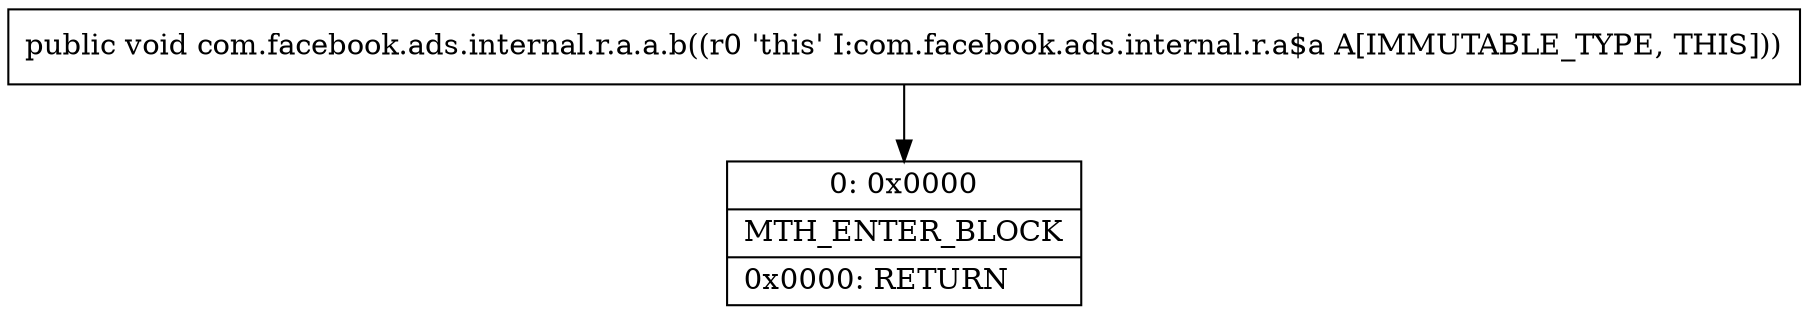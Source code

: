digraph "CFG forcom.facebook.ads.internal.r.a.a.b()V" {
Node_0 [shape=record,label="{0\:\ 0x0000|MTH_ENTER_BLOCK\l|0x0000: RETURN   \l}"];
MethodNode[shape=record,label="{public void com.facebook.ads.internal.r.a.a.b((r0 'this' I:com.facebook.ads.internal.r.a$a A[IMMUTABLE_TYPE, THIS])) }"];
MethodNode -> Node_0;
}


